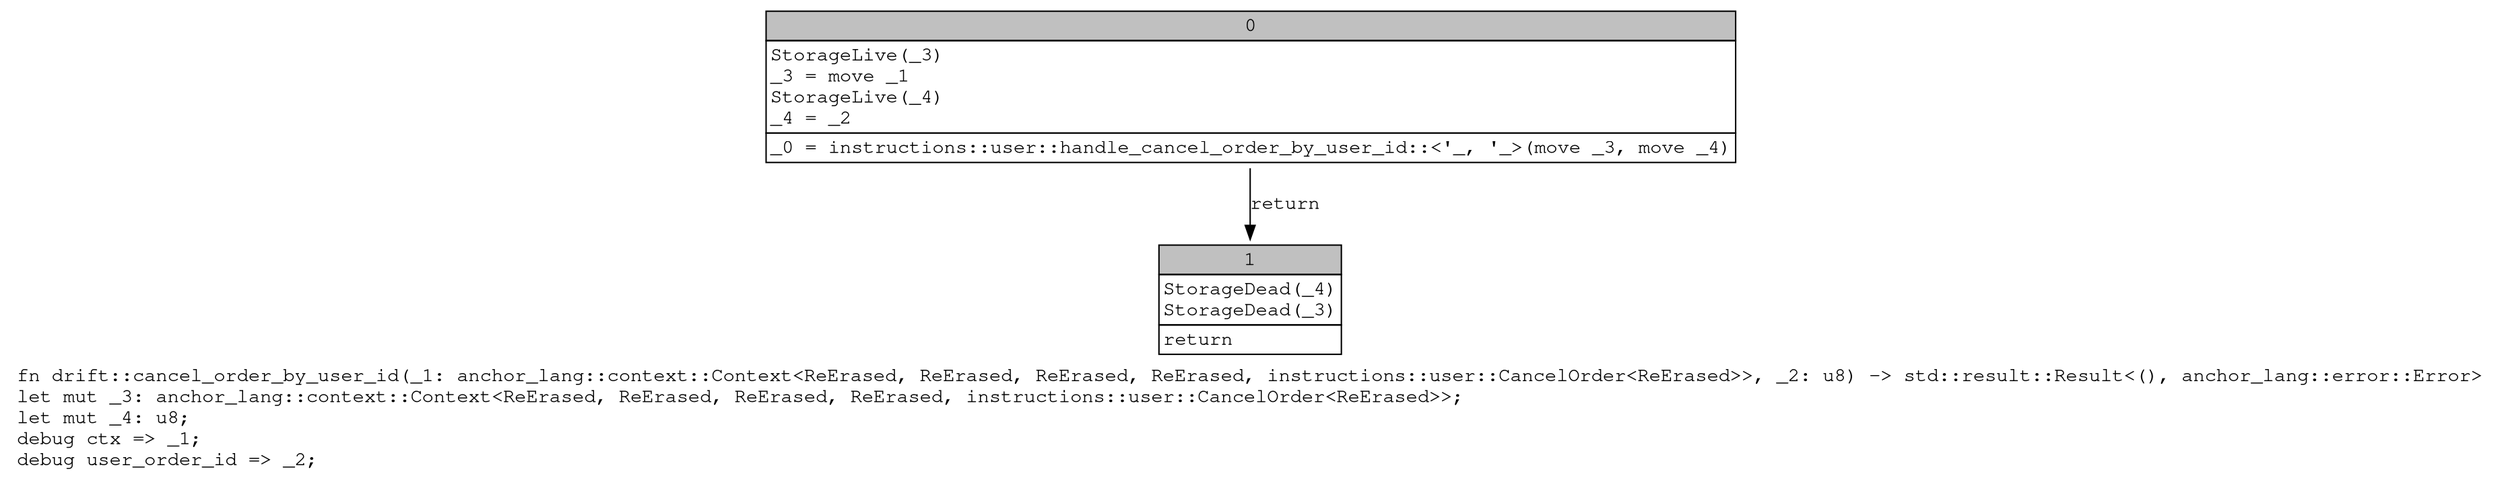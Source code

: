 digraph Mir_0_19818 {
    graph [fontname="Courier, monospace"];
    node [fontname="Courier, monospace"];
    edge [fontname="Courier, monospace"];
    label=<fn drift::cancel_order_by_user_id(_1: anchor_lang::context::Context&lt;ReErased, ReErased, ReErased, ReErased, instructions::user::CancelOrder&lt;ReErased&gt;&gt;, _2: u8) -&gt; std::result::Result&lt;(), anchor_lang::error::Error&gt;<br align="left"/>let mut _3: anchor_lang::context::Context&lt;ReErased, ReErased, ReErased, ReErased, instructions::user::CancelOrder&lt;ReErased&gt;&gt;;<br align="left"/>let mut _4: u8;<br align="left"/>debug ctx =&gt; _1;<br align="left"/>debug user_order_id =&gt; _2;<br align="left"/>>;
    bb0__0_19818 [shape="none", label=<<table border="0" cellborder="1" cellspacing="0"><tr><td bgcolor="gray" align="center" colspan="1">0</td></tr><tr><td align="left" balign="left">StorageLive(_3)<br/>_3 = move _1<br/>StorageLive(_4)<br/>_4 = _2<br/></td></tr><tr><td align="left">_0 = instructions::user::handle_cancel_order_by_user_id::&lt;'_, '_&gt;(move _3, move _4)</td></tr></table>>];
    bb1__0_19818 [shape="none", label=<<table border="0" cellborder="1" cellspacing="0"><tr><td bgcolor="gray" align="center" colspan="1">1</td></tr><tr><td align="left" balign="left">StorageDead(_4)<br/>StorageDead(_3)<br/></td></tr><tr><td align="left">return</td></tr></table>>];
    bb0__0_19818 -> bb1__0_19818 [label="return"];
}
